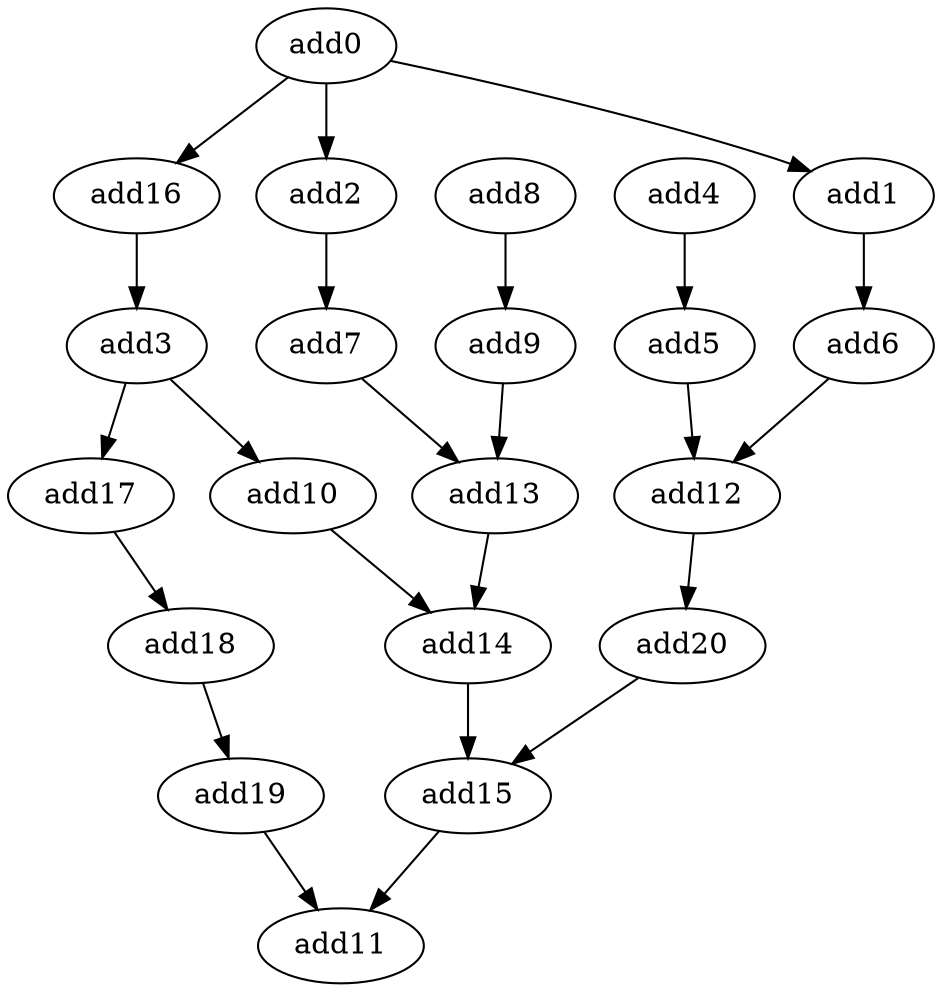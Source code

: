 digraph "G" {
add0 [opcode=add];
add1 [opcode=add];
add2 [opcode=add];
add3 [opcode=add];
add6 [opcode=add];
add7 [opcode=add];
add10 [opcode=add];
add11 [opcode=add];
add4 [opcode=add];
add5 [opcode=add];
add12 [opcode=add];
add13 [opcode=add];
add8 [opcode=add];
add9 [opcode=add];
add14 [opcode=add];
add15 [opcode=add];
add16 [opcode=add];
add17 [opcode=add];
add18 [opcode=add];
add19 [opcode=add];
add20 [opcode=add];
add0 -> add1  [key=0];
add0 -> add2  [key=0];
add0 -> add16  [key=0];
add1 -> add6  [key=0];
add2 -> add7  [key=0];
add3 -> add10  [key=0];
add3 -> add17  [key=0];
add6 -> add12  [key=0];
add7 -> add13  [key=0];
add10 -> add14  [key=0];
add4 -> add5  [key=0];
add5 -> add12  [key=0];
add12 -> add20  [key=0];
add13 -> add14  [key=0];
add8 -> add9  [key=0];
add9 -> add13  [key=0];
add14 -> add15  [key=0];
add15 -> add11  [key=0];
add16 -> add3  [key=0];
add17 -> add18  [key=0];
add18 -> add19  [key=0];
add19 -> add11  [key=0];
add20 -> add15  [key=0];
}
